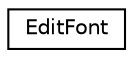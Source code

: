 digraph G
{
  edge [fontname="Helvetica",fontsize="10",labelfontname="Helvetica",labelfontsize="10"];
  node [fontname="Helvetica",fontsize="10",shape=record];
  rankdir=LR;
  Node1 [label="EditFont",height=0.2,width=0.4,color="black", fillcolor="white", style="filled",URL="$d7/d68/structEditFont.html"];
}
